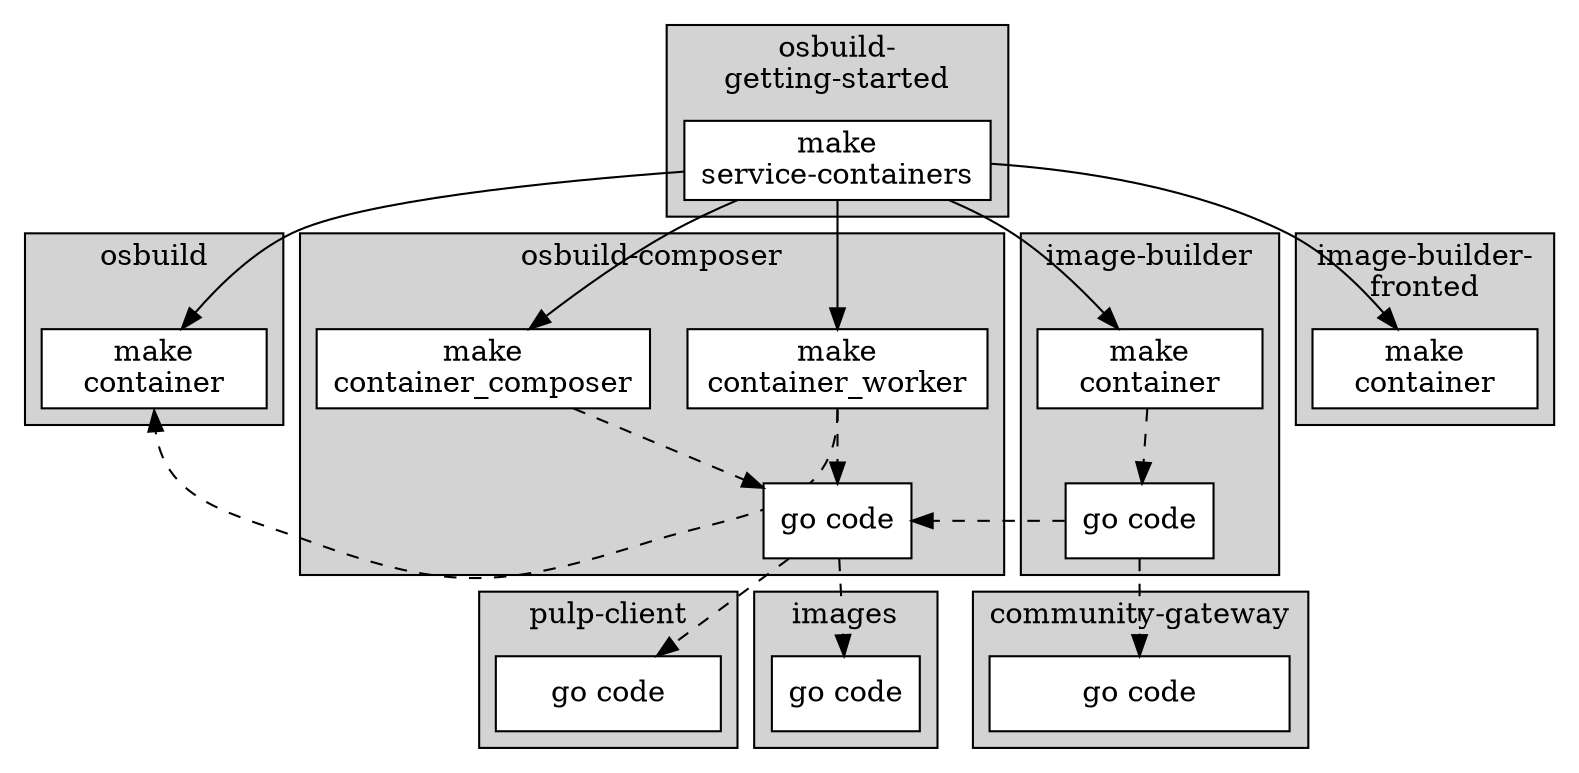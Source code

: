 digraph src_compile {
    newrank=true;
    subgraph cluster_osbuild_getting_started {
        node [ shape=box; fillcolor=white; style=filled; ]
        style=filled; fillcolor=lightgrey;

        label = "osbuild-\ngetting-started";
        osbuild_getting_started_makefile [
          label = "make\nservice-containers"
          width = 2;
        ];
    }

    subgraph cluster_osbuild {
        node [ shape=box; fillcolor=white; style=filled; ]
        style=filled; fillcolor=lightgrey;

        label = "osbuild\n&nbsp;";
        osbuild_makefile [
          label = "make\ncontainer";
          width = 1.5;
        ];
    }

    subgraph cluster_osbuild_composer {
        node [ shape=box; fillcolor=white; style=filled; ]
        style=filled; fillcolor=lightgrey;

        label = "osbuild-composer\n&nbsp;";
        osbuild_composer_makefile_worker [
          label = "make\ncontainer_worker"
          width = 2;
        ];
        osbuild_composer_makefile_composer [
          label = "make\ncontainer_composer"
          width = 2;
        ];

        osbuild_composer_go [ label = "go code"; ];
    }

    subgraph cluster_image_builder {
        node [ shape=box; fillcolor=white; style=filled; ]
        style=filled; fillcolor=lightgrey;

        label = "image-builder\n&nbsp;";
        image_builder_makefile [
            label = "make\ncontainer"
            width = 1.5;
        ];
        image_builder_go [ label = "go code"; ];
    }

    subgraph cluster_image_builder_frontend {
        node [ shape=box; fillcolor=white; style=filled; ]
        style=filled; fillcolor=lightgrey;

        label = "image-builder-\nfronted";
        image_builder_frontend_makefile [
          label = "make\ncontainer"
          width = 1.5;
        ];
    }
    subgraph cluster_pulp_client {
        node [ shape=box; fillcolor=white; style=filled; ]
        style=filled; fillcolor=lightgrey;

        label = "pulp-client";
        pulp_client_go [
          label = "go code";
          width = 1.5;
        ];
    }
    subgraph cluster_images {
        node [ shape=box; fillcolor=white; style=filled; ]
        style=filled; fillcolor=lightgrey;

        label = "images";
        images_go [label = "go code";];
    }
    subgraph cluster_community_gateway {
        node [ shape=box; fillcolor=white; style=filled; ]
        style=filled; fillcolor=lightgrey;

        label = "community-gateway";
        community_gateway_go [
          label = "go code";
          width = 2;
        ];
    }

    { rank=same;
      osbuild_makefile;
      osbuild_composer_makefile_composer;
      osbuild_composer_makefile_worker;
      image_builder_makefile;
      image_builder_frontend_makefile;

    }
    { rank=same;
        edge [style=dashed];
        image_builder_go -> osbuild_composer_go;
    }
    { rank=same;
        edge [style=dashed; headport=s; tailport=s];
        pulp_client_go;
        images_go;
        community_gateway_go;
    }
    osbuild_composer_go -> pulp_client_go [style=dashed;];
    osbuild_composer_go -> images_go [style=dashed;];
    image_builder_go -> community_gateway_go [style=dashed;];

    osbuild_getting_started_makefile -> osbuild_makefile;
    osbuild_getting_started_makefile -> osbuild_composer_makefile_worker;
    osbuild_getting_started_makefile -> osbuild_composer_makefile_composer;
    osbuild_getting_started_makefile -> image_builder_makefile;
    osbuild_getting_started_makefile -> image_builder_frontend_makefile;
    osbuild_composer_makefile_worker -> osbuild_composer_go [style=dashed];
    osbuild_composer_makefile_composer -> osbuild_composer_go [style=dashed];
    image_builder_makefile -> image_builder_go [style=dashed];



    osbuild_composer_makefile_worker -> osbuild_makefile [style=dashed; headport=s; tailport=s];

}